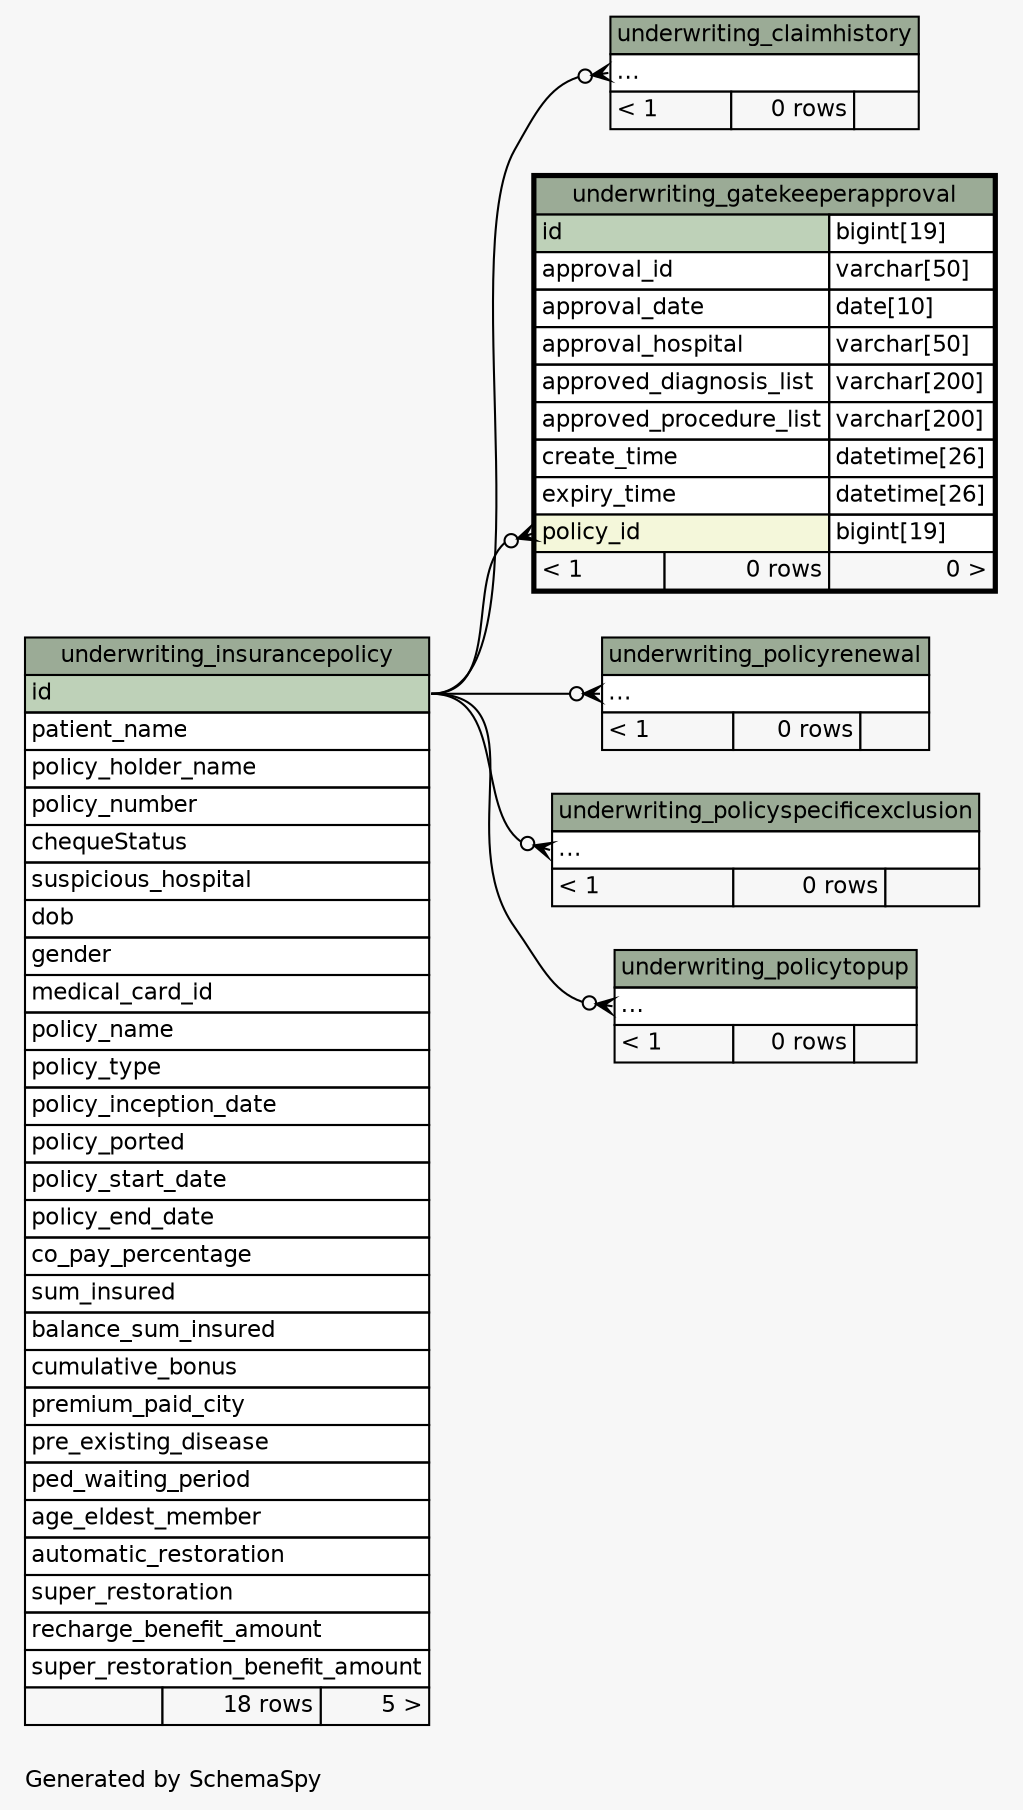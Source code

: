 // dot 6.0.1 on Linux 5.19.13-zen1-1-zen
// SchemaSpy rev 590
digraph "twoDegreesRelationshipsDiagram" {
  graph [
    rankdir="RL"
    bgcolor="#f7f7f7"
    label="\nGenerated by SchemaSpy"
    labeljust="l"
    nodesep="0.18"
    ranksep="0.46"
    fontname="Helvetica"
    fontsize="11"
  ];
  node [
    fontname="Helvetica"
    fontsize="11"
    shape="plaintext"
  ];
  edge [
    arrowsize="0.8"
  ];
  "underwriting_claimhistory":"elipses":w -> "underwriting_insurancepolicy":"id":e [arrowhead=none dir=back arrowtail=crowodot];
  "underwriting_gatekeeperapproval":"policy_id":w -> "underwriting_insurancepolicy":"id":e [arrowhead=none dir=back arrowtail=crowodot];
  "underwriting_policyrenewal":"elipses":w -> "underwriting_insurancepolicy":"id":e [arrowhead=none dir=back arrowtail=crowodot];
  "underwriting_policyspecificexclusion":"elipses":w -> "underwriting_insurancepolicy":"id":e [arrowhead=none dir=back arrowtail=crowodot];
  "underwriting_policytopup":"elipses":w -> "underwriting_insurancepolicy":"id":e [arrowhead=none dir=back arrowtail=crowodot];
  "underwriting_claimhistory" [
    label=<
    <TABLE BORDER="0" CELLBORDER="1" CELLSPACING="0" BGCOLOR="#ffffff">
      <TR><TD COLSPAN="3" BGCOLOR="#9bab96" ALIGN="CENTER">underwriting_claimhistory</TD></TR>
      <TR><TD PORT="elipses" COLSPAN="3" ALIGN="LEFT">...</TD></TR>
      <TR><TD ALIGN="LEFT" BGCOLOR="#f7f7f7">&lt; 1</TD><TD ALIGN="RIGHT" BGCOLOR="#f7f7f7">0 rows</TD><TD ALIGN="RIGHT" BGCOLOR="#f7f7f7">  </TD></TR>
    </TABLE>>
    URL="underwriting_claimhistory.html"
    tooltip="underwriting_claimhistory"
  ];
  "underwriting_gatekeeperapproval" [
    label=<
    <TABLE BORDER="2" CELLBORDER="1" CELLSPACING="0" BGCOLOR="#ffffff">
      <TR><TD COLSPAN="3" BGCOLOR="#9bab96" ALIGN="CENTER">underwriting_gatekeeperapproval</TD></TR>
      <TR><TD PORT="id" COLSPAN="2" BGCOLOR="#bed1b8" ALIGN="LEFT">id</TD><TD PORT="id.type" ALIGN="LEFT">bigint[19]</TD></TR>
      <TR><TD PORT="approval_id" COLSPAN="2" ALIGN="LEFT">approval_id</TD><TD PORT="approval_id.type" ALIGN="LEFT">varchar[50]</TD></TR>
      <TR><TD PORT="approval_date" COLSPAN="2" ALIGN="LEFT">approval_date</TD><TD PORT="approval_date.type" ALIGN="LEFT">date[10]</TD></TR>
      <TR><TD PORT="approval_hospital" COLSPAN="2" ALIGN="LEFT">approval_hospital</TD><TD PORT="approval_hospital.type" ALIGN="LEFT">varchar[50]</TD></TR>
      <TR><TD PORT="approved_diagnosis_list" COLSPAN="2" ALIGN="LEFT">approved_diagnosis_list</TD><TD PORT="approved_diagnosis_list.type" ALIGN="LEFT">varchar[200]</TD></TR>
      <TR><TD PORT="approved_procedure_list" COLSPAN="2" ALIGN="LEFT">approved_procedure_list</TD><TD PORT="approved_procedure_list.type" ALIGN="LEFT">varchar[200]</TD></TR>
      <TR><TD PORT="create_time" COLSPAN="2" ALIGN="LEFT">create_time</TD><TD PORT="create_time.type" ALIGN="LEFT">datetime[26]</TD></TR>
      <TR><TD PORT="expiry_time" COLSPAN="2" ALIGN="LEFT">expiry_time</TD><TD PORT="expiry_time.type" ALIGN="LEFT">datetime[26]</TD></TR>
      <TR><TD PORT="policy_id" COLSPAN="2" BGCOLOR="#f4f7da" ALIGN="LEFT">policy_id</TD><TD PORT="policy_id.type" ALIGN="LEFT">bigint[19]</TD></TR>
      <TR><TD ALIGN="LEFT" BGCOLOR="#f7f7f7">&lt; 1</TD><TD ALIGN="RIGHT" BGCOLOR="#f7f7f7">0 rows</TD><TD ALIGN="RIGHT" BGCOLOR="#f7f7f7">0 &gt;</TD></TR>
    </TABLE>>
    URL="underwriting_gatekeeperapproval.html"
    tooltip="underwriting_gatekeeperapproval"
  ];
  "underwriting_insurancepolicy" [
    label=<
    <TABLE BORDER="0" CELLBORDER="1" CELLSPACING="0" BGCOLOR="#ffffff">
      <TR><TD COLSPAN="3" BGCOLOR="#9bab96" ALIGN="CENTER">underwriting_insurancepolicy</TD></TR>
      <TR><TD PORT="id" COLSPAN="3" BGCOLOR="#bed1b8" ALIGN="LEFT">id</TD></TR>
      <TR><TD PORT="patient_name" COLSPAN="3" ALIGN="LEFT">patient_name</TD></TR>
      <TR><TD PORT="policy_holder_name" COLSPAN="3" ALIGN="LEFT">policy_holder_name</TD></TR>
      <TR><TD PORT="policy_number" COLSPAN="3" ALIGN="LEFT">policy_number</TD></TR>
      <TR><TD PORT="chequeStatus" COLSPAN="3" ALIGN="LEFT">chequeStatus</TD></TR>
      <TR><TD PORT="suspicious_hospital" COLSPAN="3" ALIGN="LEFT">suspicious_hospital</TD></TR>
      <TR><TD PORT="dob" COLSPAN="3" ALIGN="LEFT">dob</TD></TR>
      <TR><TD PORT="gender" COLSPAN="3" ALIGN="LEFT">gender</TD></TR>
      <TR><TD PORT="medical_card_id" COLSPAN="3" ALIGN="LEFT">medical_card_id</TD></TR>
      <TR><TD PORT="policy_name" COLSPAN="3" ALIGN="LEFT">policy_name</TD></TR>
      <TR><TD PORT="policy_type" COLSPAN="3" ALIGN="LEFT">policy_type</TD></TR>
      <TR><TD PORT="policy_inception_date" COLSPAN="3" ALIGN="LEFT">policy_inception_date</TD></TR>
      <TR><TD PORT="policy_ported" COLSPAN="3" ALIGN="LEFT">policy_ported</TD></TR>
      <TR><TD PORT="policy_start_date" COLSPAN="3" ALIGN="LEFT">policy_start_date</TD></TR>
      <TR><TD PORT="policy_end_date" COLSPAN="3" ALIGN="LEFT">policy_end_date</TD></TR>
      <TR><TD PORT="co_pay_percentage" COLSPAN="3" ALIGN="LEFT">co_pay_percentage</TD></TR>
      <TR><TD PORT="sum_insured" COLSPAN="3" ALIGN="LEFT">sum_insured</TD></TR>
      <TR><TD PORT="balance_sum_insured" COLSPAN="3" ALIGN="LEFT">balance_sum_insured</TD></TR>
      <TR><TD PORT="cumulative_bonus" COLSPAN="3" ALIGN="LEFT">cumulative_bonus</TD></TR>
      <TR><TD PORT="premium_paid_city" COLSPAN="3" ALIGN="LEFT">premium_paid_city</TD></TR>
      <TR><TD PORT="pre_existing_disease" COLSPAN="3" ALIGN="LEFT">pre_existing_disease</TD></TR>
      <TR><TD PORT="ped_waiting_period" COLSPAN="3" ALIGN="LEFT">ped_waiting_period</TD></TR>
      <TR><TD PORT="age_eldest_member" COLSPAN="3" ALIGN="LEFT">age_eldest_member</TD></TR>
      <TR><TD PORT="automatic_restoration" COLSPAN="3" ALIGN="LEFT">automatic_restoration</TD></TR>
      <TR><TD PORT="super_restoration" COLSPAN="3" ALIGN="LEFT">super_restoration</TD></TR>
      <TR><TD PORT="recharge_benefit_amount" COLSPAN="3" ALIGN="LEFT">recharge_benefit_amount</TD></TR>
      <TR><TD PORT="super_restoration_benefit_amount" COLSPAN="3" ALIGN="LEFT">super_restoration_benefit_amount</TD></TR>
      <TR><TD ALIGN="LEFT" BGCOLOR="#f7f7f7">  </TD><TD ALIGN="RIGHT" BGCOLOR="#f7f7f7">18 rows</TD><TD ALIGN="RIGHT" BGCOLOR="#f7f7f7">5 &gt;</TD></TR>
    </TABLE>>
    URL="underwriting_insurancepolicy.html"
    tooltip="underwriting_insurancepolicy"
  ];
  "underwriting_policyrenewal" [
    label=<
    <TABLE BORDER="0" CELLBORDER="1" CELLSPACING="0" BGCOLOR="#ffffff">
      <TR><TD COLSPAN="3" BGCOLOR="#9bab96" ALIGN="CENTER">underwriting_policyrenewal</TD></TR>
      <TR><TD PORT="elipses" COLSPAN="3" ALIGN="LEFT">...</TD></TR>
      <TR><TD ALIGN="LEFT" BGCOLOR="#f7f7f7">&lt; 1</TD><TD ALIGN="RIGHT" BGCOLOR="#f7f7f7">0 rows</TD><TD ALIGN="RIGHT" BGCOLOR="#f7f7f7">  </TD></TR>
    </TABLE>>
    URL="underwriting_policyrenewal.html"
    tooltip="underwriting_policyrenewal"
  ];
  "underwriting_policyspecificexclusion" [
    label=<
    <TABLE BORDER="0" CELLBORDER="1" CELLSPACING="0" BGCOLOR="#ffffff">
      <TR><TD COLSPAN="3" BGCOLOR="#9bab96" ALIGN="CENTER">underwriting_policyspecificexclusion</TD></TR>
      <TR><TD PORT="elipses" COLSPAN="3" ALIGN="LEFT">...</TD></TR>
      <TR><TD ALIGN="LEFT" BGCOLOR="#f7f7f7">&lt; 1</TD><TD ALIGN="RIGHT" BGCOLOR="#f7f7f7">0 rows</TD><TD ALIGN="RIGHT" BGCOLOR="#f7f7f7">  </TD></TR>
    </TABLE>>
    URL="underwriting_policyspecificexclusion.html"
    tooltip="underwriting_policyspecificexclusion"
  ];
  "underwriting_policytopup" [
    label=<
    <TABLE BORDER="0" CELLBORDER="1" CELLSPACING="0" BGCOLOR="#ffffff">
      <TR><TD COLSPAN="3" BGCOLOR="#9bab96" ALIGN="CENTER">underwriting_policytopup</TD></TR>
      <TR><TD PORT="elipses" COLSPAN="3" ALIGN="LEFT">...</TD></TR>
      <TR><TD ALIGN="LEFT" BGCOLOR="#f7f7f7">&lt; 1</TD><TD ALIGN="RIGHT" BGCOLOR="#f7f7f7">0 rows</TD><TD ALIGN="RIGHT" BGCOLOR="#f7f7f7">  </TD></TR>
    </TABLE>>
    URL="underwriting_policytopup.html"
    tooltip="underwriting_policytopup"
  ];
}
